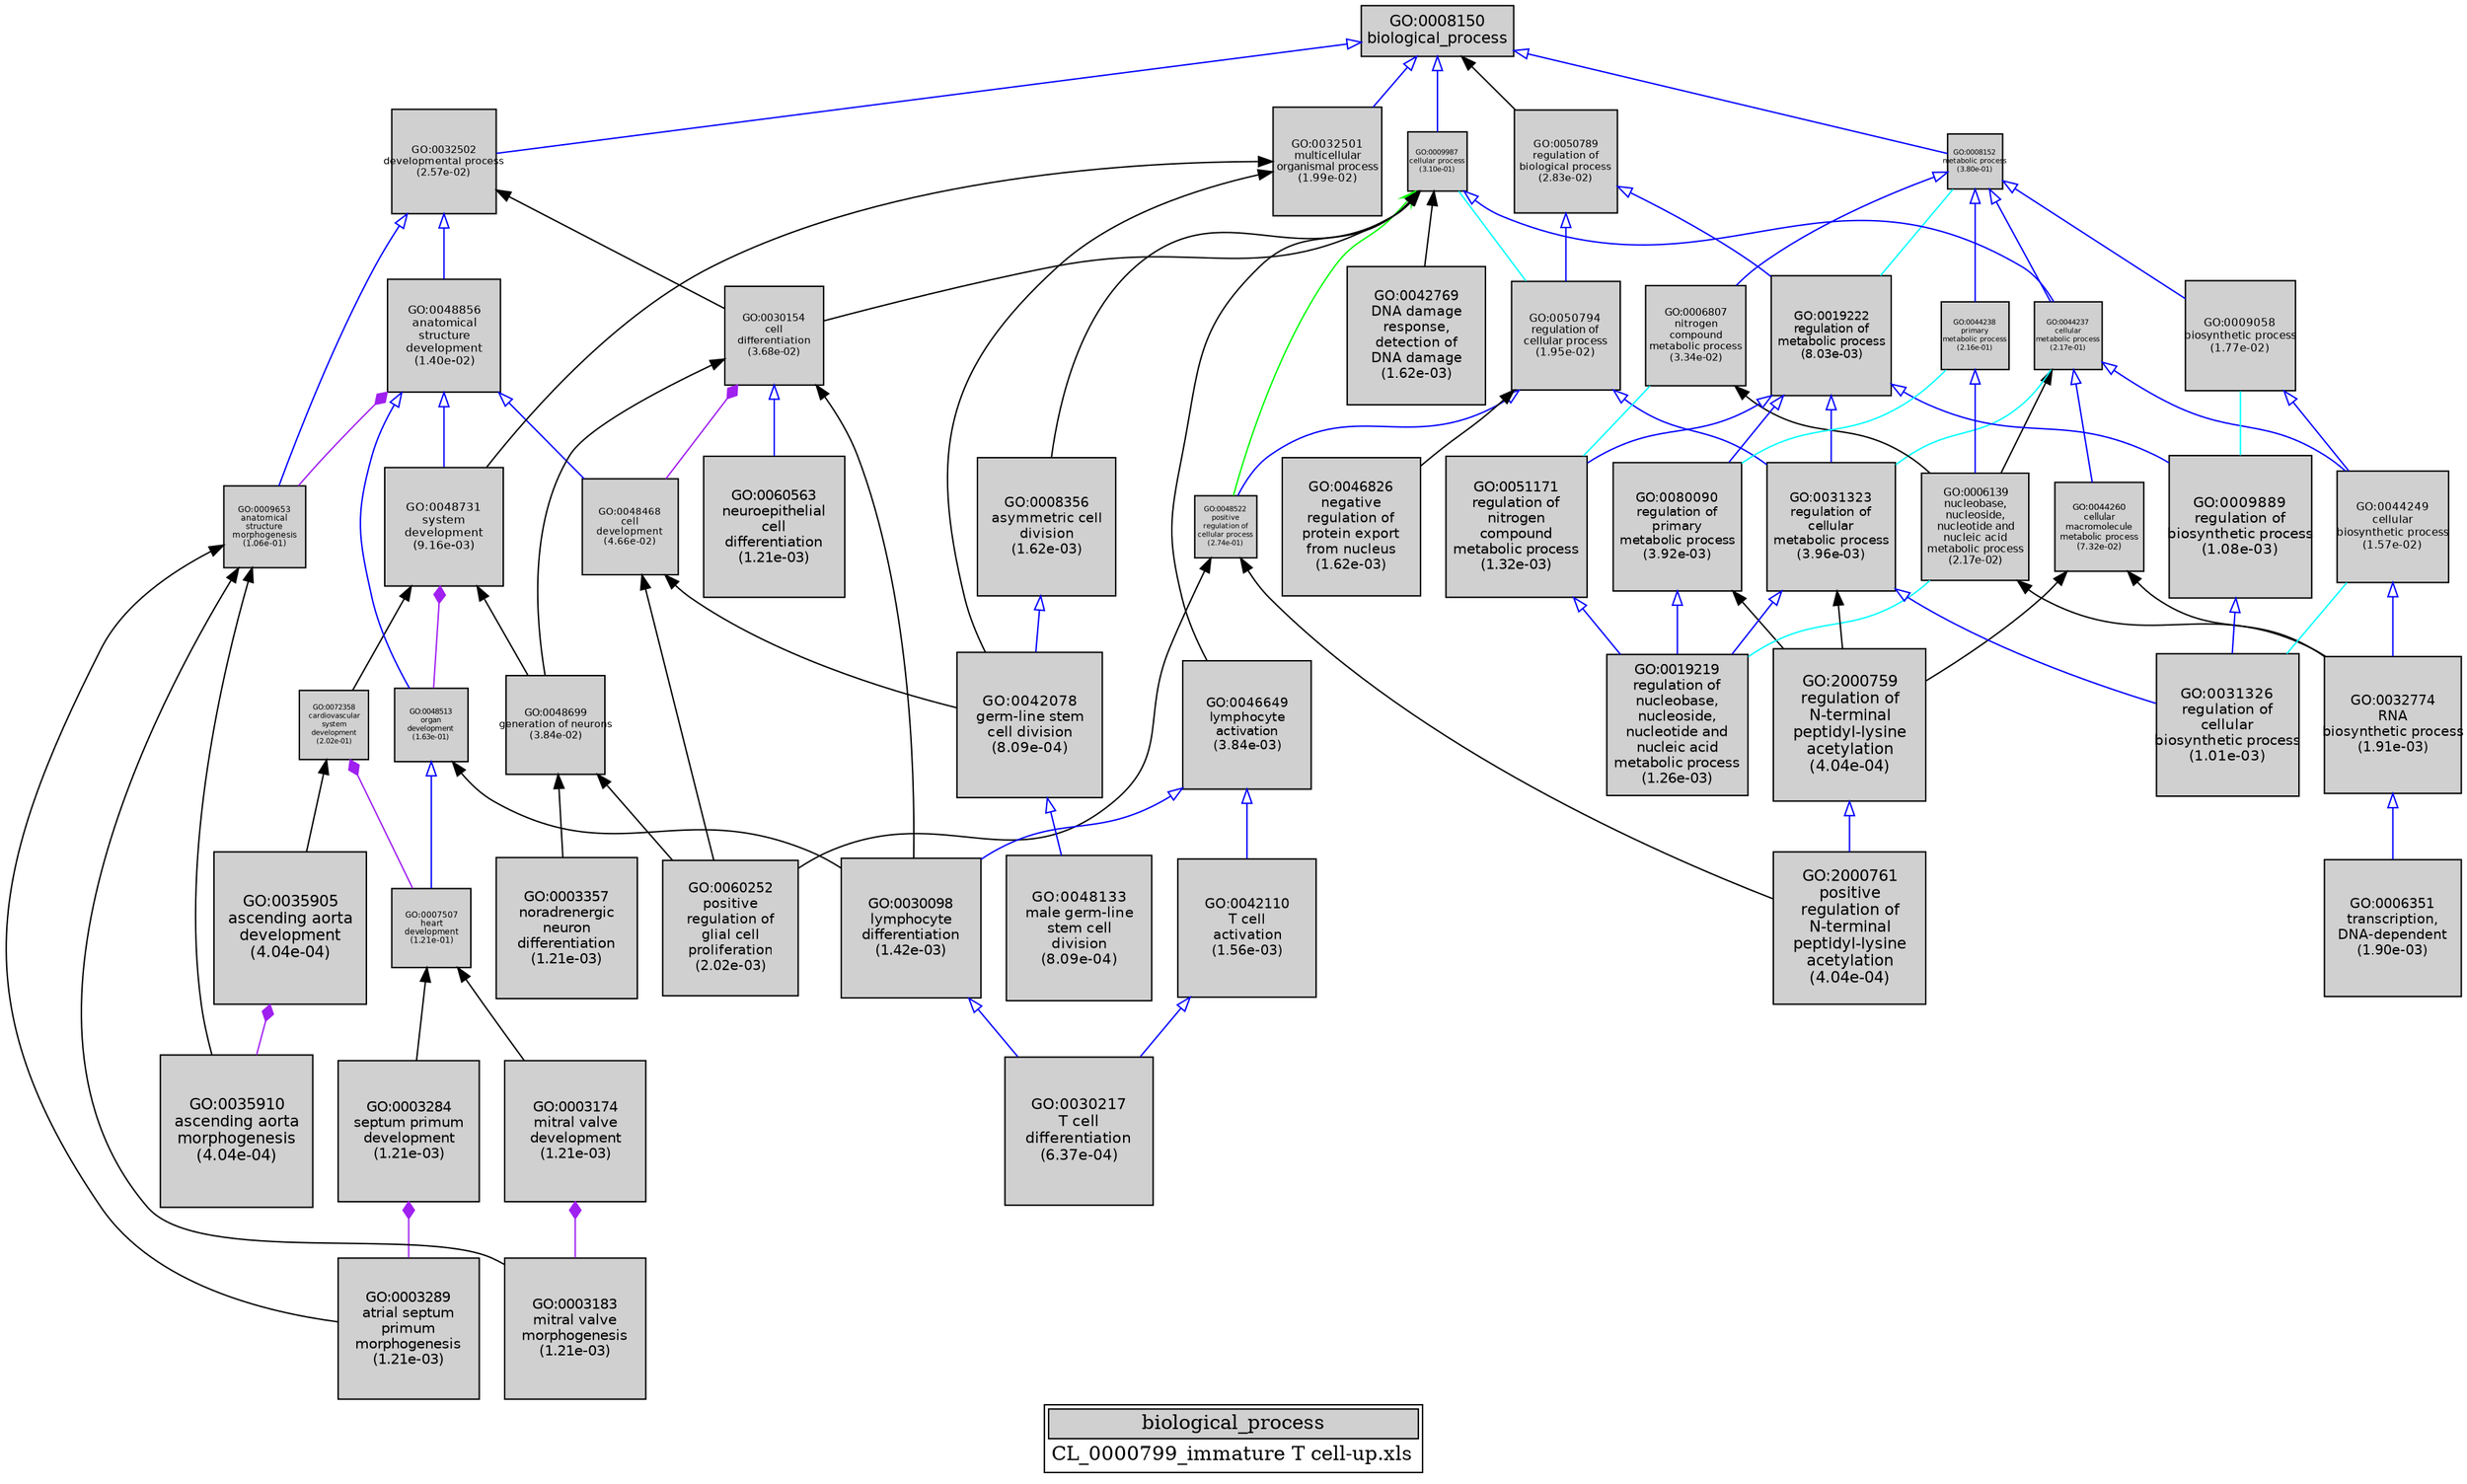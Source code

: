 digraph "biological_process" {
graph [ bgcolor = "#FFFFFF", label = <<TABLE COLOR="black" BGCOLOR="white"><TR><TD COLSPAN="2" BGCOLOR="#D0D0D0"><FONT COLOR="black">biological_process</FONT></TD></TR><TR><TD BORDER="0">CL_0000799_immature T cell-up.xls</TD></TR></TABLE>> ];
node [ fontname = "Helvetica" ];

subgraph "nodes" {

node [ style = "filled", fixedsize = "true", width = 1, shape = "box", fontsize = 9, fillcolor = "#D0D0D0", fontcolor = "black", color = "black" ];

"GO:0048513" [ URL = "#GO:0048513", label = <<TABLE BORDER="0"><TR><TD>GO:0048513<BR/>organ<BR/>development<BR/>(1.63e-01)</TD></TR></TABLE>>, width = 0.72807302885, shape = "box", fontsize = 5.24212580772, height = 0.72807302885 ];
"GO:0048468" [ URL = "#GO:0048468", label = <<TABLE BORDER="0"><TR><TD>GO:0048468<BR/>cell<BR/>development<BR/>(4.66e-02)</TD></TR></TABLE>>, width = 0.94281304683, shape = "box", fontsize = 6.78825393718, height = 0.94281304683 ];
"GO:0080090" [ URL = "#GO:0080090", label = <<TABLE BORDER="0"><TR><TD>GO:0080090<BR/>regulation of<BR/>primary<BR/>metabolic process<BR/>(3.92e-03)</TD></TR></TABLE>>, width = 1.26450446617, shape = "box", fontsize = 9.10443215641, height = 1.26450446617 ];
"GO:0060252" [ URL = "#GO:0060252", label = <<TABLE BORDER="0"><TR><TD>GO:0060252<BR/>positive<BR/>regulation of<BR/>glial cell<BR/>proliferation<BR/>(2.02e-03)</TD></TR></TABLE>>, width = 1.33745123103, shape = "box", fontsize = 9.62964886342, height = 1.33745123103 ];
"GO:0042110" [ URL = "#GO:0042110", label = <<TABLE BORDER="0"><TR><TD>GO:0042110<BR/>T cell<BR/>activation<BR/>(1.56e-03)</TD></TR></TABLE>>, width = 1.3647544633, shape = "box", fontsize = 9.82623213579, height = 1.3647544633 ];
"GO:0048522" [ URL = "#GO:0048522", label = <<TABLE BORDER="0"><TR><TD>GO:0048522<BR/>positive<BR/>regulation of<BR/>cellular process<BR/>(2.74e-01)</TD></TR></TABLE>>, width = 0.617136557556, shape = "box", fontsize = 5.0, height = 0.617136557556 ];
"GO:0019219" [ URL = "#GO:0019219", label = <<TABLE BORDER="0"><TR><TD>GO:0019219<BR/>regulation of<BR/>nucleobase,<BR/>nucleoside,<BR/>nucleotide and<BR/>nucleic acid<BR/>metabolic process<BR/>(1.26e-03)</TD></TR></TABLE>>, width = 1.3871784394, shape = "box", fontsize = 9.98768476367, height = 1.3871784394 ];
"GO:0050789" [ URL = "#GO:0050789", label = <<TABLE BORDER="0"><TR><TD>GO:0050789<BR/>regulation of<BR/>biological process<BR/>(2.83e-02)</TD></TR></TABLE>>, width = 1.01580648112, shape = "box", fontsize = 7.31380666408, height = 1.01580648112 ];
"GO:0003357" [ URL = "#GO:0003357", label = <<TABLE BORDER="0"><TR><TD>GO:0003357<BR/>noradrenergic<BR/>neuron<BR/>differentiation<BR/>(1.21e-03)</TD></TR></TABLE>>, width = 1.39108957823, shape = "box", fontsize = 10.0158449633, height = 1.39108957823 ];
"GO:0008152" [ URL = "#GO:0008152", label = <<TABLE BORDER="0"><TR><TD>GO:0008152<BR/>metabolic process<BR/>(3.80e-01)</TD></TR></TABLE>>, width = 0.536282076955, shape = "box", fontsize = 5.0, height = 0.536282076955 ];
"GO:0030098" [ URL = "#GO:0030098", label = <<TABLE BORDER="0"><TR><TD>GO:0030098<BR/>lymphocyte<BR/>differentiation<BR/>(1.42e-03)</TD></TR></TABLE>>, width = 1.37439289572, shape = "box", fontsize = 9.89562884921, height = 1.37439289572 ];
"GO:0048133" [ URL = "#GO:0048133", label = <<TABLE BORDER="0"><TR><TD>GO:0048133<BR/>male germ-line<BR/>stem cell<BR/>division<BR/>(8.09e-04)</TD></TR></TABLE>>, width = 1.4322453119, shape = "box", fontsize = 10.3121662457, height = 1.4322453119 ];
"GO:0003174" [ URL = "#GO:0003174", label = <<TABLE BORDER="0"><TR><TD>GO:0003174<BR/>mitral valve<BR/>development<BR/>(1.21e-03)</TD></TR></TABLE>>, width = 1.39108957823, shape = "box", fontsize = 10.0158449633, height = 1.39108957823 ];
"GO:0048699" [ URL = "#GO:0048699", label = <<TABLE BORDER="0"><TR><TD>GO:0048699<BR/>generation of neurons<BR/>(3.84e-02)</TD></TR></TABLE>>, width = 0.971976992416, shape = "box", fontsize = 6.9982343454, height = 0.971976992416 ];
"GO:0048731" [ URL = "#GO:0048731", label = <<TABLE BORDER="0"><TR><TD>GO:0048731<BR/>system<BR/>development<BR/>(9.16e-03)</TD></TR></TABLE>>, width = 1.1641715048, shape = "box", fontsize = 8.3820348346, height = 1.1641715048 ];
"GO:0032502" [ URL = "#GO:0032502", label = <<TABLE BORDER="0"><TR><TD>GO:0032502<BR/>developmental process<BR/>(2.57e-02)</TD></TR></TABLE>>, width = 1.02942977099, shape = "box", fontsize = 7.41189435114, height = 1.02942977099 ];
"GO:0030217" [ URL = "#GO:0030217", label = <<TABLE BORDER="0"><TR><TD>GO:0030217<BR/>T cell<BR/>differentiation<BR/>(6.37e-04)</TD></TR></TABLE>>, width = 1.45598593716, shape = "box", fontsize = 10.4830987475, height = 1.45598593716 ];
"GO:0048856" [ URL = "#GO:0048856", label = <<TABLE BORDER="0"><TR><TD>GO:0048856<BR/>anatomical<BR/>structure<BR/>development<BR/>(1.40e-02)</TD></TR></TABLE>>, width = 1.11061498228, shape = "box", fontsize = 7.9964278724, height = 1.11061498228 ];
"GO:0007507" [ URL = "#GO:0007507", label = <<TABLE BORDER="0"><TR><TD>GO:0007507<BR/>heart<BR/>development<BR/>(1.21e-01)</TD></TR></TABLE>>, width = 0.784250139589, shape = "box", fontsize = 5.64660100504, height = 0.784250139589 ];
"GO:0003183" [ URL = "#GO:0003183", label = <<TABLE BORDER="0"><TR><TD>GO:0003183<BR/>mitral valve<BR/>morphogenesis<BR/>(1.21e-03)</TD></TR></TABLE>>, width = 1.39108957823, shape = "box", fontsize = 10.0158449633, height = 1.39108957823 ];
"GO:0060563" [ URL = "#GO:0060563", label = <<TABLE BORDER="0"><TR><TD>GO:0060563<BR/>neuroepithelial<BR/>cell<BR/>differentiation<BR/>(1.21e-03)</TD></TR></TABLE>>, width = 1.39108957823, shape = "box", fontsize = 10.0158449633, height = 1.39108957823 ];
"GO:0003284" [ URL = "#GO:0003284", label = <<TABLE BORDER="0"><TR><TD>GO:0003284<BR/>septum primum<BR/>development<BR/>(1.21e-03)</TD></TR></TABLE>>, width = 1.39108957823, shape = "box", fontsize = 10.0158449633, height = 1.39108957823 ];
"GO:0030154" [ URL = "#GO:0030154", label = <<TABLE BORDER="0"><TR><TD>GO:0030154<BR/>cell<BR/>differentiation<BR/>(3.68e-02)</TD></TR></TABLE>>, width = 0.978187068141, shape = "box", fontsize = 7.04294689061, height = 0.978187068141 ];
"GO:0042769" [ URL = "#GO:0042769", label = <<TABLE BORDER="0"><TR><TD>GO:0042769<BR/>DNA damage<BR/>response,<BR/>detection of<BR/>DNA damage<BR/>(1.62e-03)</TD></TR></TABLE>>, width = 1.36113980794, shape = "box", fontsize = 9.80020661717, height = 1.36113980794 ];
"GO:0072358" [ URL = "#GO:0072358", label = <<TABLE BORDER="0"><TR><TD>GO:0072358<BR/>cardiovascular<BR/>system<BR/>development<BR/>(2.02e-01)</TD></TR></TABLE>>, width = 0.684021368264, shape = "box", fontsize = 5.0, height = 0.684021368264 ];
"GO:0050794" [ URL = "#GO:0050794", label = <<TABLE BORDER="0"><TR><TD>GO:0050794<BR/>regulation of<BR/>cellular process<BR/>(1.95e-02)</TD></TR></TABLE>>, width = 1.06749420321, shape = "box", fontsize = 7.68595826313, height = 1.06749420321 ];
"GO:0046826" [ URL = "#GO:0046826", label = <<TABLE BORDER="0"><TR><TD>GO:0046826<BR/>negative<BR/>regulation of<BR/>protein export<BR/>from nucleus<BR/>(1.62e-03)</TD></TR></TABLE>>, width = 1.36113980794, shape = "box", fontsize = 9.80020661717, height = 1.36113980794 ];
"GO:0006139" [ URL = "#GO:0006139", label = <<TABLE BORDER="0"><TR><TD>GO:0006139<BR/>nucleobase,<BR/>nucleoside,<BR/>nucleotide and<BR/>nucleic acid<BR/>metabolic process<BR/>(2.17e-02)</TD></TR></TABLE>>, width = 1.05291419472, shape = "box", fontsize = 7.58098220201, height = 1.05291419472 ];
"GO:0044237" [ URL = "#GO:0044237", label = <<TABLE BORDER="0"><TR><TD>GO:0044237<BR/>cellular<BR/>metabolic process<BR/>(2.17e-01)</TD></TR></TABLE>>, width = 0.669641304132, shape = "box", fontsize = 5.0, height = 0.669641304132 ];
"GO:0008150" [ URL = "#GO:0008150", label = <<TABLE BORDER="0"><TR><TD>GO:0008150<BR/>biological_process</TD></TR></TABLE>>, width = 1.5, shape = "box", fontsize = 10.8 ];
"GO:0044260" [ URL = "#GO:0044260", label = <<TABLE BORDER="0"><TR><TD>GO:0044260<BR/>cellular<BR/>macromolecule<BR/>metabolic process<BR/>(7.32e-02)</TD></TR></TABLE>>, width = 0.871608052509, shape = "box", fontsize = 6.27557797806, height = 0.871608052509 ];
"GO:0031323" [ URL = "#GO:0031323", label = <<TABLE BORDER="0"><TR><TD>GO:0031323<BR/>regulation of<BR/>cellular<BR/>metabolic process<BR/>(3.96e-03)</TD></TR></TABLE>>, width = 1.26315193892, shape = "box", fontsize = 9.09469396022, height = 1.26315193892 ];
"GO:0009889" [ URL = "#GO:0009889", label = <<TABLE BORDER="0"><TR><TD>GO:0009889<BR/>regulation of<BR/>biosynthetic process<BR/>(1.08e-03)</TD></TR></TABLE>>, width = 1.40320760369, shape = "box", fontsize = 10.1030947466, height = 1.40320760369 ];
"GO:0032774" [ URL = "#GO:0032774", label = <<TABLE BORDER="0"><TR><TD>GO:0032774<BR/>RNA<BR/>biosynthetic process<BR/>(1.91e-03)</TD></TR></TABLE>>, width = 1.34333682512, shape = "box", fontsize = 9.67202514088, height = 1.34333682512 ];
"GO:0035905" [ URL = "#GO:0035905", label = <<TABLE BORDER="0"><TR><TD>GO:0035905<BR/>ascending aorta<BR/>development<BR/>(4.04e-04)</TD></TR></TABLE>>, width = 1.5, shape = "box", fontsize = 10.8, height = 1.5 ];
"GO:0035910" [ URL = "#GO:0035910", label = <<TABLE BORDER="0"><TR><TD>GO:0035910<BR/>ascending aorta<BR/>morphogenesis<BR/>(4.04e-04)</TD></TR></TABLE>>, width = 1.5, shape = "box", fontsize = 10.8, height = 1.5 ];
"GO:0009987" [ URL = "#GO:0009987", label = <<TABLE BORDER="0"><TR><TD>GO:0009987<BR/>cellular process<BR/>(3.10e-01)</TD></TR></TABLE>>, width = 0.587934804801, shape = "box", fontsize = 5.0, height = 0.587934804801 ];
"GO:0042078" [ URL = "#GO:0042078", label = <<TABLE BORDER="0"><TR><TD>GO:0042078<BR/>germ-line stem<BR/>cell division<BR/>(8.09e-04)</TD></TR></TABLE>>, width = 1.4322453119, shape = "box", fontsize = 10.3121662457, height = 1.4322453119 ];
"GO:0006807" [ URL = "#GO:0006807", label = <<TABLE BORDER="0"><TR><TD>GO:0006807<BR/>nitrogen<BR/>compound<BR/>metabolic process<BR/>(3.34e-02)</TD></TR></TABLE>>, width = 0.992178401471, shape = "box", fontsize = 7.14368449059, height = 0.992178401471 ];
"GO:0008356" [ URL = "#GO:0008356", label = <<TABLE BORDER="0"><TR><TD>GO:0008356<BR/>asymmetric cell<BR/>division<BR/>(1.62e-03)</TD></TR></TABLE>>, width = 1.36113980794, shape = "box", fontsize = 9.80020661717, height = 1.36113980794 ];
"GO:2000759" [ URL = "#GO:2000759", label = <<TABLE BORDER="0"><TR><TD>GO:2000759<BR/>regulation of<BR/>N-terminal<BR/>peptidyl-lysine<BR/>acetylation<BR/>(4.04e-04)</TD></TR></TABLE>>, width = 1.5, shape = "box", fontsize = 10.8, height = 1.5 ];
"GO:0019222" [ URL = "#GO:0019222", label = <<TABLE BORDER="0"><TR><TD>GO:0019222<BR/>regulation of<BR/>metabolic process<BR/>(8.03e-03)</TD></TR></TABLE>>, width = 1.18026499086, shape = "box", fontsize = 8.4979079342, height = 1.18026499086 ];
"GO:0044238" [ URL = "#GO:0044238", label = <<TABLE BORDER="0"><TR><TD>GO:0044238<BR/>primary<BR/>metabolic process<BR/>(2.16e-01)</TD></TR></TABLE>>, width = 0.670048081178, shape = "box", fontsize = 5.0, height = 0.670048081178 ];
"GO:0009653" [ URL = "#GO:0009653", label = <<TABLE BORDER="0"><TR><TD>GO:0009653<BR/>anatomical<BR/>structure<BR/>morphogenesis<BR/>(1.06e-01)</TD></TR></TABLE>>, width = 0.809001947707, shape = "box", fontsize = 5.82481402349, height = 0.809001947707 ];
"GO:0009058" [ URL = "#GO:0009058", label = <<TABLE BORDER="0"><TR><TD>GO:0009058<BR/>biosynthetic process<BR/>(1.77e-02)</TD></TR></TABLE>>, width = 1.0800538887, shape = "box", fontsize = 7.77638799866, height = 1.0800538887 ];
"GO:0031326" [ URL = "#GO:0031326", label = <<TABLE BORDER="0"><TR><TD>GO:0031326<BR/>regulation of<BR/>cellular<BR/>biosynthetic process<BR/>(1.01e-03)</TD></TR></TABLE>>, width = 1.40972166706, shape = "box", fontsize = 10.1499960028, height = 1.40972166706 ];
"GO:0046649" [ URL = "#GO:0046649", label = <<TABLE BORDER="0"><TR><TD>GO:0046649<BR/>lymphocyte<BR/>activation<BR/>(3.84e-03)</TD></TR></TABLE>>, width = 1.26686743371, shape = "box", fontsize = 9.12144552271, height = 1.26686743371 ];
"GO:0051171" [ URL = "#GO:0051171", label = <<TABLE BORDER="0"><TR><TD>GO:0051171<BR/>regulation of<BR/>nitrogen<BR/>compound<BR/>metabolic process<BR/>(1.32e-03)</TD></TR></TABLE>>, width = 1.38208862915, shape = "box", fontsize = 9.95103812986, height = 1.38208862915 ];
"GO:0032501" [ URL = "#GO:0032501", label = <<TABLE BORDER="0"><TR><TD>GO:0032501<BR/>multicellular<BR/>organismal process<BR/>(1.99e-02)</TD></TR></TABLE>>, width = 1.06433224781, shape = "box", fontsize = 7.66319218422, height = 1.06433224781 ];
"GO:2000761" [ URL = "#GO:2000761", label = <<TABLE BORDER="0"><TR><TD>GO:2000761<BR/>positive<BR/>regulation of<BR/>N-terminal<BR/>peptidyl-lysine<BR/>acetylation<BR/>(4.04e-04)</TD></TR></TABLE>>, width = 1.5, shape = "box", fontsize = 10.8, height = 1.5 ];
"GO:0003289" [ URL = "#GO:0003289", label = <<TABLE BORDER="0"><TR><TD>GO:0003289<BR/>atrial septum<BR/>primum<BR/>morphogenesis<BR/>(1.21e-03)</TD></TR></TABLE>>, width = 1.39108957823, shape = "box", fontsize = 10.0158449633, height = 1.39108957823 ];
"GO:0006351" [ URL = "#GO:0006351", label = <<TABLE BORDER="0"><TR><TD>GO:0006351<BR/>transcription,<BR/>DNA-dependent<BR/>(1.90e-03)</TD></TR></TABLE>>, width = 1.34382880702, shape = "box", fontsize = 9.67556741057, height = 1.34382880702 ];
"GO:0044249" [ URL = "#GO:0044249", label = <<TABLE BORDER="0"><TR><TD>GO:0044249<BR/>cellular<BR/>biosynthetic process<BR/>(1.57e-02)</TD></TR></TABLE>>, width = 1.09590179858, shape = "box", fontsize = 7.89049294981, height = 1.09590179858 ];
}
subgraph "edges" {


edge [ dir = "back", weight = 1 ];
subgraph "regulates" {


edge [ color = "cyan", arrowtail = "none" ];
subgraph "positive" {


edge [ color = "green", arrowtail = "vee" ];
"GO:0009987" -> "GO:0048522";
}
subgraph "negative" {


edge [ color = "red", arrowtail = "tee" ];
}
"GO:0006139" -> "GO:0019219";
"GO:0008152" -> "GO:0019222";
"GO:0044238" -> "GO:0080090";
"GO:0006807" -> "GO:0051171";
"GO:0009058" -> "GO:0009889";
"GO:0044237" -> "GO:0031323";
"GO:0044249" -> "GO:0031326";
"GO:0009987" -> "GO:0050794";
}
subgraph "part_of" {


edge [ color = "purple", arrowtail = "diamond", weight = 2.5 ];
"GO:0048731" -> "GO:0048513";
"GO:0048856" -> "GO:0009653";
"GO:0003284" -> "GO:0003289";
"GO:0003174" -> "GO:0003183";
"GO:0035905" -> "GO:0035910";
"GO:0030154" -> "GO:0048468";
"GO:0072358" -> "GO:0007507";
}
subgraph "is_a" {


edge [ color = "blue", arrowtail = "empty", weight = 5.0 ];
"GO:0044249" -> "GO:0032774";
"GO:0046649" -> "GO:0042110";
"GO:0044237" -> "GO:0044260";
"GO:0008150" -> "GO:0009987";
"GO:0044238" -> "GO:0006139";
"GO:0032502" -> "GO:0009653";
"GO:0009058" -> "GO:0044249";
"GO:0051171" -> "GO:0019219";
"GO:0008152" -> "GO:0009058";
"GO:0030098" -> "GO:0030217";
"GO:0046649" -> "GO:0030098";
"GO:0050789" -> "GO:0019222";
"GO:0031323" -> "GO:0019219";
"GO:0044237" -> "GO:0044249";
"GO:0048856" -> "GO:0048468";
"GO:0008150" -> "GO:0008152";
"GO:0030154" -> "GO:0060563";
"GO:0019222" -> "GO:0051171";
"GO:0008152" -> "GO:0006807";
"GO:0008150" -> "GO:0032501";
"GO:0009889" -> "GO:0031326";
"GO:0032502" -> "GO:0048856";
"GO:0019222" -> "GO:0080090";
"GO:0009987" -> "GO:0044237";
"GO:0032774" -> "GO:0006351";
"GO:0048513" -> "GO:0007507";
"GO:0008152" -> "GO:0044238";
"GO:0050794" -> "GO:0048522";
"GO:0008152" -> "GO:0044237";
"GO:0008150" -> "GO:0032502";
"GO:0050794" -> "GO:0031323";
"GO:0050789" -> "GO:0050794";
"GO:0048856" -> "GO:0048513";
"GO:2000759" -> "GO:2000761";
"GO:0031323" -> "GO:0031326";
"GO:0019222" -> "GO:0031323";
"GO:0008356" -> "GO:0042078";
"GO:0080090" -> "GO:0019219";
"GO:0019222" -> "GO:0009889";
"GO:0042110" -> "GO:0030217";
"GO:0042078" -> "GO:0048133";
"GO:0048856" -> "GO:0048731";
}
"GO:0009987" -> "GO:0030154";
"GO:0048731" -> "GO:0072358";
"GO:0044260" -> "GO:0032774";
"GO:0008150" -> "GO:0050789";
"GO:0009653" -> "GO:0035910";
"GO:0048699" -> "GO:0003357";
"GO:0007507" -> "GO:0003284";
"GO:0048731" -> "GO:0048699";
"GO:0072358" -> "GO:0035905";
"GO:0048513" -> "GO:0030098";
"GO:0006807" -> "GO:0006139";
"GO:0048699" -> "GO:0060252";
"GO:0044237" -> "GO:0006139";
"GO:0050794" -> "GO:0046826";
"GO:0007507" -> "GO:0003174";
"GO:0031323" -> "GO:2000759";
"GO:0009653" -> "GO:0003289";
"GO:0030154" -> "GO:0048699";
"GO:0032501" -> "GO:0048731";
"GO:0048522" -> "GO:0060252";
"GO:0032502" -> "GO:0030154";
"GO:0044260" -> "GO:2000759";
"GO:0048468" -> "GO:0060252";
"GO:0009987" -> "GO:0008356";
"GO:0030154" -> "GO:0030098";
"GO:0032501" -> "GO:0042078";
"GO:0048522" -> "GO:2000761";
"GO:0009987" -> "GO:0046649";
"GO:0048468" -> "GO:0042078";
"GO:0009653" -> "GO:0003183";
"GO:0006139" -> "GO:0032774";
"GO:0009987" -> "GO:0042769";
"GO:0080090" -> "GO:2000759";
}
}
